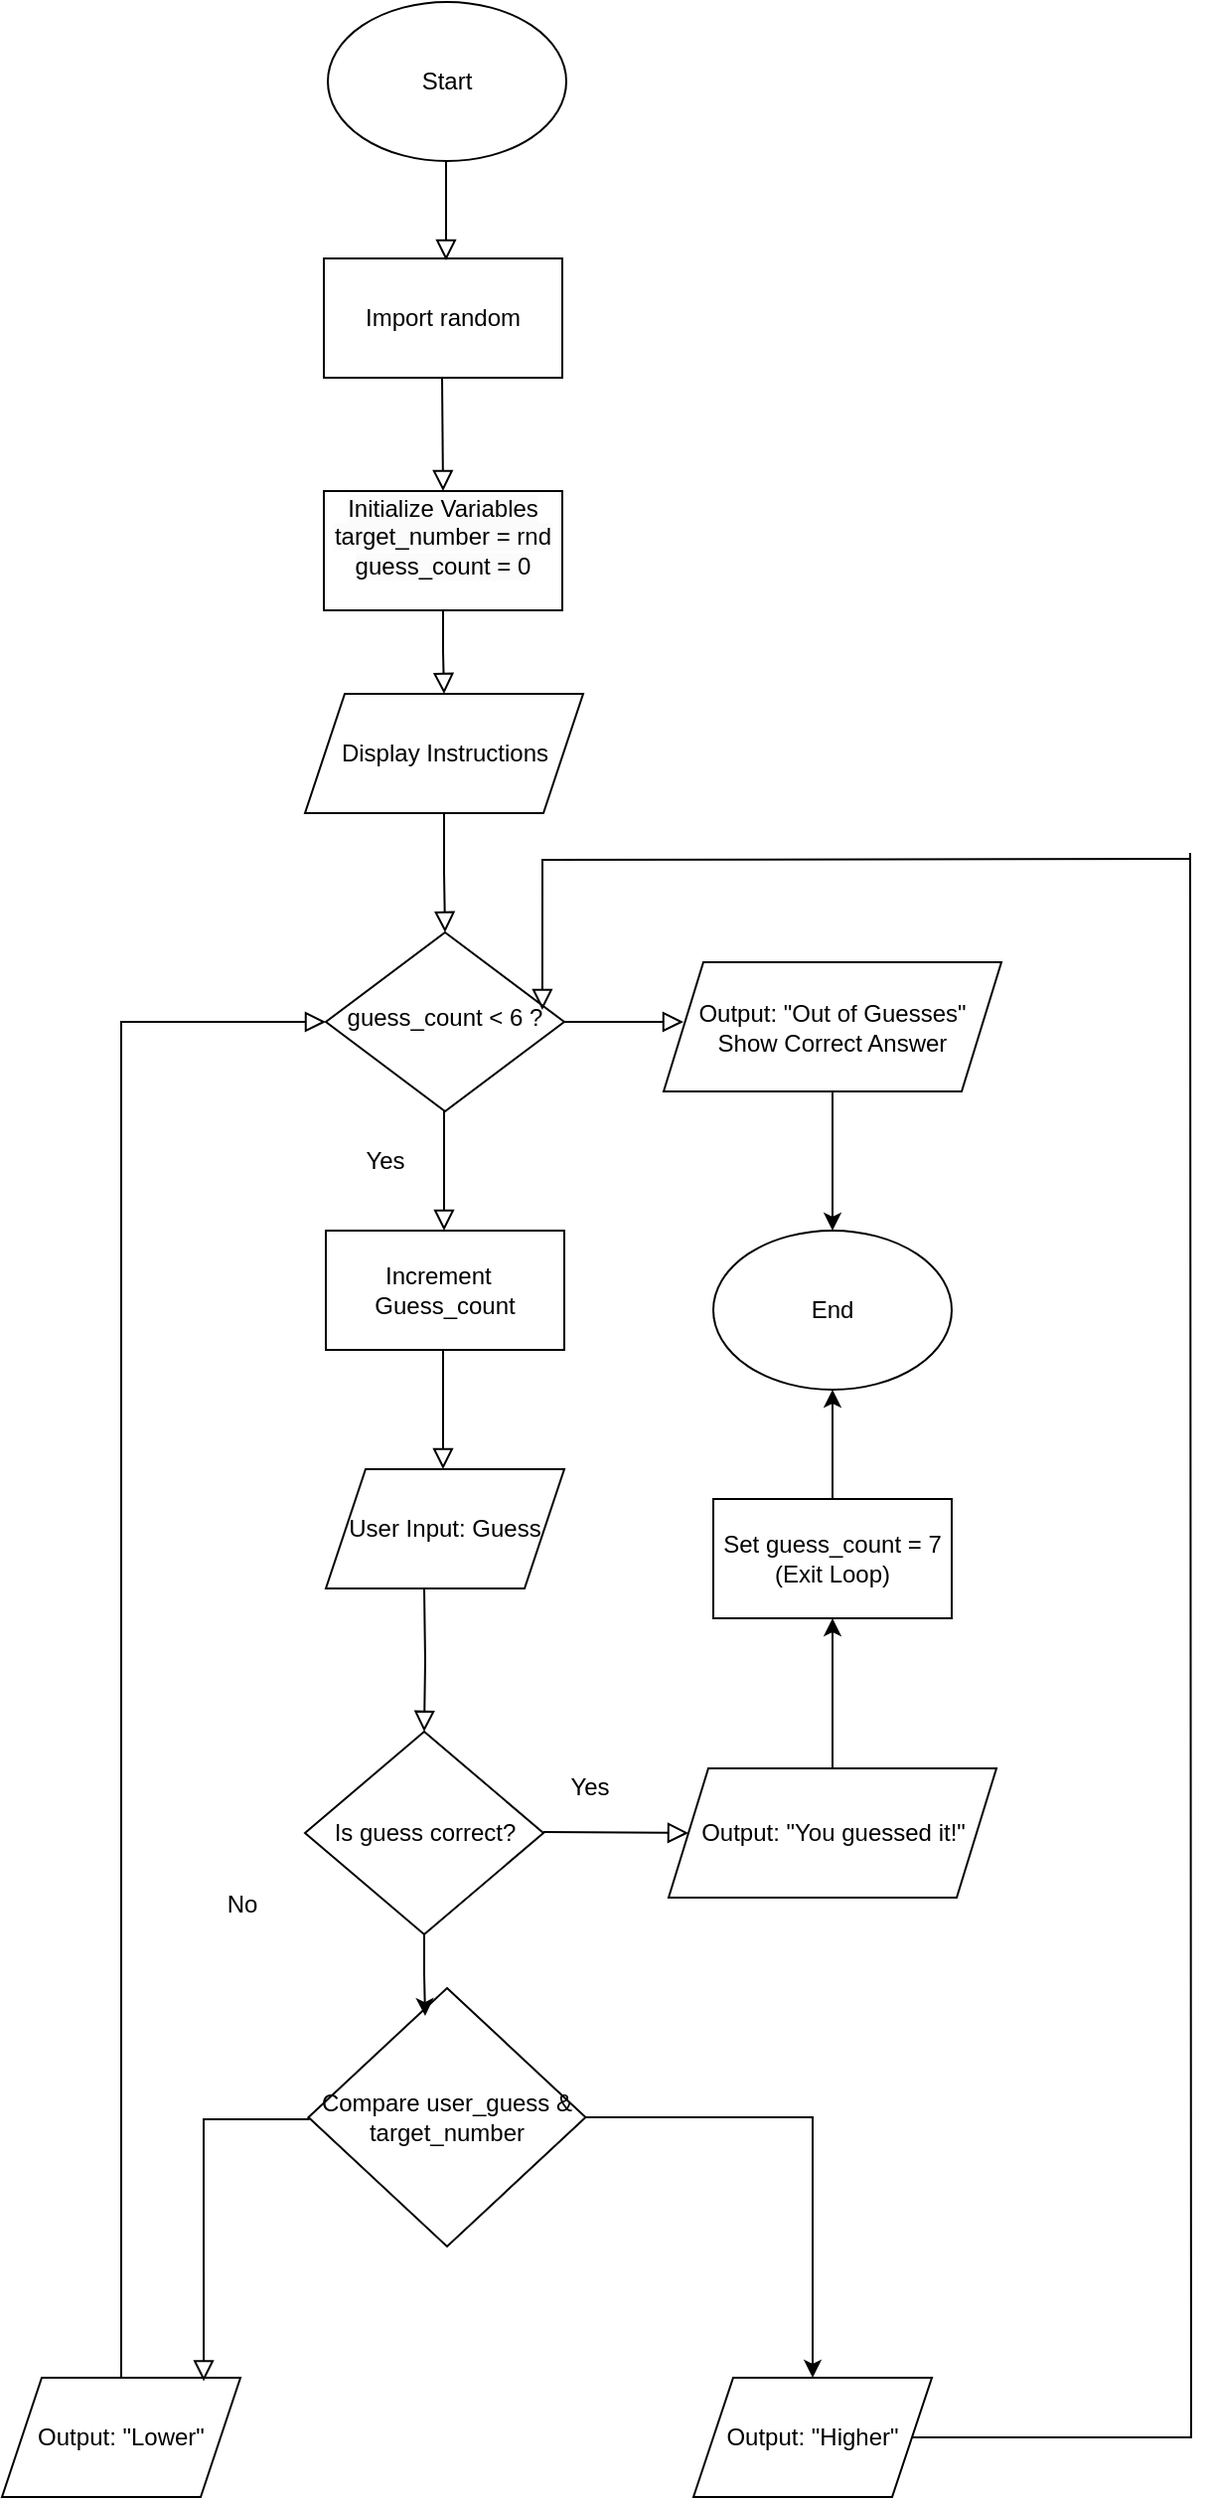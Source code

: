 <mxfile version="26.1.1">
  <diagram id="C5RBs43oDa-KdzZeNtuy" name="Page-1">
    <mxGraphModel dx="1194" dy="742" grid="1" gridSize="13" guides="1" tooltips="1" connect="1" arrows="1" fold="1" page="1" pageScale="1" pageWidth="827" pageHeight="1169" math="0" shadow="0">
      <root>
        <mxCell id="WIyWlLk6GJQsqaUBKTNV-0" />
        <mxCell id="WIyWlLk6GJQsqaUBKTNV-1" parent="WIyWlLk6GJQsqaUBKTNV-0" />
        <mxCell id="XbXB-_bwT_GLxc6Ymr5u-7" value="Start" style="ellipse;whiteSpace=wrap;html=1;" parent="WIyWlLk6GJQsqaUBKTNV-1" vertex="1">
          <mxGeometry x="229" y="40" width="120" height="80" as="geometry" />
        </mxCell>
        <mxCell id="XbXB-_bwT_GLxc6Ymr5u-8" value="Display Instructions" style="shape=parallelogram;perimeter=parallelogramPerimeter;whiteSpace=wrap;html=1;fixedSize=1;" parent="WIyWlLk6GJQsqaUBKTNV-1" vertex="1">
          <mxGeometry x="217.5" y="388" width="140" height="60" as="geometry" />
        </mxCell>
        <mxCell id="XbXB-_bwT_GLxc6Ymr5u-9" value="" style="rounded=0;html=1;jettySize=auto;orthogonalLoop=1;fontSize=11;endArrow=block;endFill=0;endSize=8;strokeWidth=1;shadow=0;labelBackgroundColor=none;edgeStyle=orthogonalEdgeStyle;exitX=0.5;exitY=1;exitDx=0;exitDy=0;entryX=0.5;entryY=0;entryDx=0;entryDy=0;" parent="WIyWlLk6GJQsqaUBKTNV-1" source="N5ezdSOAiXQDcPoVxBMd-16" target="XbXB-_bwT_GLxc6Ymr5u-8" edge="1">
          <mxGeometry relative="1" as="geometry">
            <mxPoint x="288" y="338" as="sourcePoint" />
            <mxPoint x="278" y="398" as="targetPoint" />
          </mxGeometry>
        </mxCell>
        <mxCell id="XbXB-_bwT_GLxc6Ymr5u-10" value="guess_count &lt; 6 ?" style="rhombus;whiteSpace=wrap;html=1;shadow=0;fontFamily=Helvetica;fontSize=12;align=center;strokeWidth=1;spacing=6;spacingTop=-4;" parent="WIyWlLk6GJQsqaUBKTNV-1" vertex="1">
          <mxGeometry x="228" y="508" width="120" height="90" as="geometry" />
        </mxCell>
        <mxCell id="XbXB-_bwT_GLxc6Ymr5u-11" value="" style="rounded=0;html=1;jettySize=auto;orthogonalLoop=1;fontSize=11;endArrow=block;endFill=0;endSize=8;strokeWidth=1;shadow=0;labelBackgroundColor=none;edgeStyle=orthogonalEdgeStyle;exitX=0.5;exitY=1;exitDx=0;exitDy=0;entryX=0.5;entryY=0;entryDx=0;entryDy=0;" parent="WIyWlLk6GJQsqaUBKTNV-1" source="XbXB-_bwT_GLxc6Ymr5u-8" target="XbXB-_bwT_GLxc6Ymr5u-10" edge="1">
          <mxGeometry relative="1" as="geometry">
            <mxPoint x="277.5" y="468" as="sourcePoint" />
            <mxPoint x="277.5" y="518" as="targetPoint" />
          </mxGeometry>
        </mxCell>
        <mxCell id="XbXB-_bwT_GLxc6Ymr5u-12" value="" style="rounded=0;html=1;jettySize=auto;orthogonalLoop=1;fontSize=11;endArrow=block;endFill=0;endSize=8;strokeWidth=1;shadow=0;labelBackgroundColor=none;edgeStyle=orthogonalEdgeStyle;exitX=1;exitY=0.5;exitDx=0;exitDy=0;" parent="WIyWlLk6GJQsqaUBKTNV-1" source="XbXB-_bwT_GLxc6Ymr5u-10" edge="1">
          <mxGeometry relative="1" as="geometry">
            <mxPoint x="508" y="628" as="sourcePoint" />
            <mxPoint x="408" y="553" as="targetPoint" />
          </mxGeometry>
        </mxCell>
        <mxCell id="Zyvl5I7nwh3pAR01ADsP-19" style="edgeStyle=orthogonalEdgeStyle;rounded=0;orthogonalLoop=1;jettySize=auto;html=1;entryX=0.5;entryY=0;entryDx=0;entryDy=0;" edge="1" parent="WIyWlLk6GJQsqaUBKTNV-1" source="XbXB-_bwT_GLxc6Ymr5u-13" target="N5ezdSOAiXQDcPoVxBMd-8">
          <mxGeometry relative="1" as="geometry" />
        </mxCell>
        <mxCell id="XbXB-_bwT_GLxc6Ymr5u-13" value="Output: &quot;Out of Guesses&quot;&lt;div&gt;Show Correct Answer&lt;/div&gt;" style="shape=parallelogram;perimeter=parallelogramPerimeter;whiteSpace=wrap;html=1;fixedSize=1;" parent="WIyWlLk6GJQsqaUBKTNV-1" vertex="1">
          <mxGeometry x="398" y="523" width="170" height="65" as="geometry" />
        </mxCell>
        <mxCell id="N5ezdSOAiXQDcPoVxBMd-6" value="" style="rounded=0;html=1;jettySize=auto;orthogonalLoop=1;fontSize=11;endArrow=block;endFill=0;endSize=8;strokeWidth=1;shadow=0;labelBackgroundColor=none;edgeStyle=orthogonalEdgeStyle;exitX=0.5;exitY=1;exitDx=0;exitDy=0;entryX=0.5;entryY=0;entryDx=0;entryDy=0;" parent="WIyWlLk6GJQsqaUBKTNV-1" edge="1">
          <mxGeometry relative="1" as="geometry">
            <mxPoint x="287.5" y="598" as="sourcePoint" />
            <mxPoint x="287.5" y="658" as="targetPoint" />
          </mxGeometry>
        </mxCell>
        <mxCell id="N5ezdSOAiXQDcPoVxBMd-7" value="Yes" style="text;strokeColor=none;align=center;fillColor=none;html=1;verticalAlign=middle;whiteSpace=wrap;rounded=0;" parent="WIyWlLk6GJQsqaUBKTNV-1" vertex="1">
          <mxGeometry x="228" y="608" width="60" height="30" as="geometry" />
        </mxCell>
        <mxCell id="N5ezdSOAiXQDcPoVxBMd-8" value="End" style="ellipse;whiteSpace=wrap;html=1;" parent="WIyWlLk6GJQsqaUBKTNV-1" vertex="1">
          <mxGeometry x="423" y="658" width="120" height="80" as="geometry" />
        </mxCell>
        <mxCell id="N5ezdSOAiXQDcPoVxBMd-11" value="&lt;div&gt;&lt;span style=&quot;background-color: transparent; color: light-dark(rgb(0, 0, 0), rgb(255, 255, 255));&quot;&gt;Increment&amp;nbsp;&amp;nbsp;&lt;/span&gt;&lt;/div&gt;&lt;div&gt;&lt;span style=&quot;background-color: transparent; color: light-dark(rgb(0, 0, 0), rgb(255, 255, 255));&quot;&gt;Guess_count&lt;/span&gt;&lt;/div&gt;" style="rounded=0;whiteSpace=wrap;html=1;" parent="WIyWlLk6GJQsqaUBKTNV-1" vertex="1">
          <mxGeometry x="228" y="658" width="120" height="60" as="geometry" />
        </mxCell>
        <mxCell id="N5ezdSOAiXQDcPoVxBMd-12" value="" style="rounded=0;html=1;jettySize=auto;orthogonalLoop=1;fontSize=11;endArrow=block;endFill=0;endSize=8;strokeWidth=1;shadow=0;labelBackgroundColor=none;edgeStyle=orthogonalEdgeStyle;exitX=0.5;exitY=1;exitDx=0;exitDy=0;entryX=0.5;entryY=0;entryDx=0;entryDy=0;" parent="WIyWlLk6GJQsqaUBKTNV-1" edge="1">
          <mxGeometry relative="1" as="geometry">
            <mxPoint x="287" y="718" as="sourcePoint" />
            <mxPoint x="287" y="778" as="targetPoint" />
          </mxGeometry>
        </mxCell>
        <mxCell id="N5ezdSOAiXQDcPoVxBMd-13" value="User Input: Guess" style="shape=parallelogram;perimeter=parallelogramPerimeter;whiteSpace=wrap;html=1;fixedSize=1;" parent="WIyWlLk6GJQsqaUBKTNV-1" vertex="1">
          <mxGeometry x="228" y="778" width="120" height="60" as="geometry" />
        </mxCell>
        <mxCell id="N5ezdSOAiXQDcPoVxBMd-16" value="&#xa;&lt;span style=&quot;color: rgb(0, 0, 0); font-family: Helvetica; font-size: 12px; font-style: normal; font-variant-ligatures: normal; font-variant-caps: normal; font-weight: 400; letter-spacing: normal; orphans: 2; text-align: center; text-indent: 0px; text-transform: none; widows: 2; word-spacing: 0px; -webkit-text-stroke-width: 0px; white-space: normal; background-color: rgb(251, 251, 251); text-decoration-thickness: initial; text-decoration-style: initial; text-decoration-color: initial; display: inline !important; float: none;&quot;&gt;Initialize Variables target_number = rnd guess_count = 0&lt;/span&gt;&#xa;&#xa;" style="rounded=0;whiteSpace=wrap;html=1;" parent="WIyWlLk6GJQsqaUBKTNV-1" vertex="1">
          <mxGeometry x="227" y="286" width="120" height="60" as="geometry" />
        </mxCell>
        <mxCell id="Zyvl5I7nwh3pAR01ADsP-26" style="edgeStyle=orthogonalEdgeStyle;rounded=0;orthogonalLoop=1;jettySize=auto;html=1;entryX=0.5;entryY=0;entryDx=0;entryDy=0;" edge="1" parent="WIyWlLk6GJQsqaUBKTNV-1" source="N5ezdSOAiXQDcPoVxBMd-18" target="N5ezdSOAiXQDcPoVxBMd-28">
          <mxGeometry relative="1" as="geometry">
            <mxPoint x="481" y="1104" as="targetPoint" />
          </mxGeometry>
        </mxCell>
        <mxCell id="N5ezdSOAiXQDcPoVxBMd-18" value="Compare user_guess &amp; target_number" style="rhombus;whiteSpace=wrap;html=1;" parent="WIyWlLk6GJQsqaUBKTNV-1" vertex="1">
          <mxGeometry x="219.25" y="1039" width="139.5" height="130" as="geometry" />
        </mxCell>
        <mxCell id="Zyvl5I7nwh3pAR01ADsP-21" style="edgeStyle=orthogonalEdgeStyle;rounded=0;orthogonalLoop=1;jettySize=auto;html=1;endArrow=none;startFill=0;" edge="1" parent="WIyWlLk6GJQsqaUBKTNV-1" source="N5ezdSOAiXQDcPoVxBMd-28">
          <mxGeometry relative="1" as="geometry">
            <mxPoint x="663" y="468" as="targetPoint" />
          </mxGeometry>
        </mxCell>
        <mxCell id="N5ezdSOAiXQDcPoVxBMd-28" value="Output: &quot;Higher&quot;" style="shape=parallelogram;perimeter=parallelogramPerimeter;whiteSpace=wrap;html=1;fixedSize=1;" parent="WIyWlLk6GJQsqaUBKTNV-1" vertex="1">
          <mxGeometry x="413" y="1235" width="120" height="60" as="geometry" />
        </mxCell>
        <mxCell id="N5ezdSOAiXQDcPoVxBMd-29" value="Output: &quot;Lower&quot;" style="shape=parallelogram;perimeter=parallelogramPerimeter;whiteSpace=wrap;html=1;fixedSize=1;" parent="WIyWlLk6GJQsqaUBKTNV-1" vertex="1">
          <mxGeometry x="65" y="1235" width="120" height="60" as="geometry" />
        </mxCell>
        <mxCell id="Zyvl5I7nwh3pAR01ADsP-29" style="edgeStyle=orthogonalEdgeStyle;rounded=0;orthogonalLoop=1;jettySize=auto;html=1;entryX=0.5;entryY=1;entryDx=0;entryDy=0;" edge="1" parent="WIyWlLk6GJQsqaUBKTNV-1" source="N5ezdSOAiXQDcPoVxBMd-30" target="N5ezdSOAiXQDcPoVxBMd-8">
          <mxGeometry relative="1" as="geometry" />
        </mxCell>
        <mxCell id="N5ezdSOAiXQDcPoVxBMd-30" value="Set guess_count = 7 (Exit Loop)" style="rounded=0;whiteSpace=wrap;html=1;" parent="WIyWlLk6GJQsqaUBKTNV-1" vertex="1">
          <mxGeometry x="423" y="793" width="120" height="60" as="geometry" />
        </mxCell>
        <mxCell id="N5ezdSOAiXQDcPoVxBMd-40" value="" style="rounded=0;html=1;jettySize=auto;orthogonalLoop=1;fontSize=11;endArrow=block;endFill=0;endSize=8;strokeWidth=1;shadow=0;labelBackgroundColor=none;edgeStyle=orthogonalEdgeStyle;exitX=0.5;exitY=0;exitDx=0;exitDy=0;entryX=0;entryY=0.5;entryDx=0;entryDy=0;" parent="WIyWlLk6GJQsqaUBKTNV-1" source="N5ezdSOAiXQDcPoVxBMd-29" target="XbXB-_bwT_GLxc6Ymr5u-10" edge="1">
          <mxGeometry relative="1" as="geometry">
            <mxPoint x="73" y="1078" as="sourcePoint" />
            <mxPoint x="120" y="550" as="targetPoint" />
          </mxGeometry>
        </mxCell>
        <mxCell id="N5ezdSOAiXQDcPoVxBMd-43" value="" style="rounded=0;html=1;jettySize=auto;orthogonalLoop=1;fontSize=11;endArrow=block;endFill=0;endSize=8;strokeWidth=1;shadow=0;labelBackgroundColor=none;edgeStyle=orthogonalEdgeStyle;exitX=0;exitY=0.5;exitDx=0;exitDy=0;entryX=0.846;entryY=0.029;entryDx=0;entryDy=0;entryPerimeter=0;" parent="WIyWlLk6GJQsqaUBKTNV-1" source="N5ezdSOAiXQDcPoVxBMd-18" target="N5ezdSOAiXQDcPoVxBMd-29" edge="1">
          <mxGeometry relative="1" as="geometry">
            <mxPoint x="195" y="1107" as="sourcePoint" />
            <mxPoint x="196" y="1261" as="targetPoint" />
            <Array as="points">
              <mxPoint x="167" y="1105" />
            </Array>
          </mxGeometry>
        </mxCell>
        <mxCell id="Zyvl5I7nwh3pAR01ADsP-1" value="Import random" style="rounded=0;whiteSpace=wrap;html=1;" vertex="1" parent="WIyWlLk6GJQsqaUBKTNV-1">
          <mxGeometry x="227" y="169" width="120" height="60" as="geometry" />
        </mxCell>
        <mxCell id="Zyvl5I7nwh3pAR01ADsP-2" value="" style="rounded=0;html=1;jettySize=auto;orthogonalLoop=1;fontSize=11;endArrow=block;endFill=0;endSize=8;strokeWidth=1;shadow=0;labelBackgroundColor=none;edgeStyle=orthogonalEdgeStyle;exitX=0.5;exitY=1;exitDx=0;exitDy=0;entryX=0.5;entryY=0;entryDx=0;entryDy=0;" edge="1" parent="WIyWlLk6GJQsqaUBKTNV-1">
          <mxGeometry relative="1" as="geometry">
            <mxPoint x="288.5" y="120" as="sourcePoint" />
            <mxPoint x="288.5" y="170" as="targetPoint" />
          </mxGeometry>
        </mxCell>
        <mxCell id="Zyvl5I7nwh3pAR01ADsP-5" value="" style="rounded=0;html=1;jettySize=auto;orthogonalLoop=1;fontSize=11;endArrow=block;endFill=0;endSize=8;strokeWidth=1;shadow=0;labelBackgroundColor=none;edgeStyle=orthogonalEdgeStyle;exitX=0.5;exitY=1;exitDx=0;exitDy=0;entryX=0.5;entryY=0;entryDx=0;entryDy=0;" edge="1" parent="WIyWlLk6GJQsqaUBKTNV-1" target="N5ezdSOAiXQDcPoVxBMd-16">
          <mxGeometry relative="1" as="geometry">
            <mxPoint x="286.5" y="229" as="sourcePoint" />
            <mxPoint x="286.5" y="279" as="targetPoint" />
          </mxGeometry>
        </mxCell>
        <mxCell id="Zyvl5I7nwh3pAR01ADsP-7" value="Is guess correct?" style="rhombus;whiteSpace=wrap;html=1;" vertex="1" parent="WIyWlLk6GJQsqaUBKTNV-1">
          <mxGeometry x="217.5" y="910" width="120" height="102" as="geometry" />
        </mxCell>
        <mxCell id="Zyvl5I7nwh3pAR01ADsP-8" value="" style="rounded=0;html=1;jettySize=auto;orthogonalLoop=1;fontSize=11;endArrow=block;endFill=0;endSize=8;strokeWidth=1;shadow=0;labelBackgroundColor=none;edgeStyle=orthogonalEdgeStyle;exitX=0.5;exitY=1;exitDx=0;exitDy=0;entryX=0.5;entryY=0;entryDx=0;entryDy=0;" edge="1" parent="WIyWlLk6GJQsqaUBKTNV-1" target="Zyvl5I7nwh3pAR01ADsP-7">
          <mxGeometry relative="1" as="geometry">
            <mxPoint x="277.5" y="838" as="sourcePoint" />
            <mxPoint x="277.5" y="898" as="targetPoint" />
          </mxGeometry>
        </mxCell>
        <mxCell id="Zyvl5I7nwh3pAR01ADsP-36" style="edgeStyle=orthogonalEdgeStyle;rounded=0;orthogonalLoop=1;jettySize=auto;html=1;" edge="1" parent="WIyWlLk6GJQsqaUBKTNV-1" source="Zyvl5I7nwh3pAR01ADsP-9" target="N5ezdSOAiXQDcPoVxBMd-30">
          <mxGeometry relative="1" as="geometry" />
        </mxCell>
        <mxCell id="Zyvl5I7nwh3pAR01ADsP-9" value="Output: &quot;You guessed it!&quot;" style="shape=parallelogram;perimeter=parallelogramPerimeter;whiteSpace=wrap;html=1;fixedSize=1;" vertex="1" parent="WIyWlLk6GJQsqaUBKTNV-1">
          <mxGeometry x="400.5" y="928.5" width="165" height="65" as="geometry" />
        </mxCell>
        <mxCell id="Zyvl5I7nwh3pAR01ADsP-11" value="" style="rounded=0;html=1;jettySize=auto;orthogonalLoop=1;fontSize=11;endArrow=block;endFill=0;endSize=8;strokeWidth=1;shadow=0;labelBackgroundColor=none;edgeStyle=orthogonalEdgeStyle;exitX=1;exitY=0.5;exitDx=0;exitDy=0;entryX=0;entryY=0.5;entryDx=0;entryDy=0;" edge="1" parent="WIyWlLk6GJQsqaUBKTNV-1" target="Zyvl5I7nwh3pAR01ADsP-9">
          <mxGeometry relative="1" as="geometry">
            <mxPoint x="337.5" y="960.5" as="sourcePoint" />
            <mxPoint x="397.5" y="960.5" as="targetPoint" />
          </mxGeometry>
        </mxCell>
        <mxCell id="Zyvl5I7nwh3pAR01ADsP-13" value="Yes" style="text;strokeColor=none;align=center;fillColor=none;html=1;verticalAlign=middle;whiteSpace=wrap;rounded=0;" vertex="1" parent="WIyWlLk6GJQsqaUBKTNV-1">
          <mxGeometry x="330.5" y="923" width="60" height="30" as="geometry" />
        </mxCell>
        <mxCell id="Zyvl5I7nwh3pAR01ADsP-17" value="No" style="text;strokeColor=none;align=center;fillColor=none;html=1;verticalAlign=middle;whiteSpace=wrap;rounded=0;" vertex="1" parent="WIyWlLk6GJQsqaUBKTNV-1">
          <mxGeometry x="156" y="982" width="60" height="30" as="geometry" />
        </mxCell>
        <mxCell id="Zyvl5I7nwh3pAR01ADsP-23" value="" style="rounded=0;html=1;jettySize=auto;orthogonalLoop=1;fontSize=11;endArrow=block;endFill=0;endSize=8;strokeWidth=1;shadow=0;labelBackgroundColor=none;edgeStyle=orthogonalEdgeStyle;entryX=0.908;entryY=0.433;entryDx=0;entryDy=0;entryPerimeter=0;" edge="1" parent="WIyWlLk6GJQsqaUBKTNV-1" target="XbXB-_bwT_GLxc6Ymr5u-10">
          <mxGeometry relative="1" as="geometry">
            <mxPoint x="663" y="471" as="sourcePoint" />
            <mxPoint x="568.5" y="499" as="targetPoint" />
          </mxGeometry>
        </mxCell>
        <mxCell id="Zyvl5I7nwh3pAR01ADsP-25" style="edgeStyle=orthogonalEdgeStyle;rounded=0;orthogonalLoop=1;jettySize=auto;html=1;entryX=0.421;entryY=0.108;entryDx=0;entryDy=0;entryPerimeter=0;" edge="1" parent="WIyWlLk6GJQsqaUBKTNV-1" source="Zyvl5I7nwh3pAR01ADsP-7" target="N5ezdSOAiXQDcPoVxBMd-18">
          <mxGeometry relative="1" as="geometry" />
        </mxCell>
      </root>
    </mxGraphModel>
  </diagram>
</mxfile>
